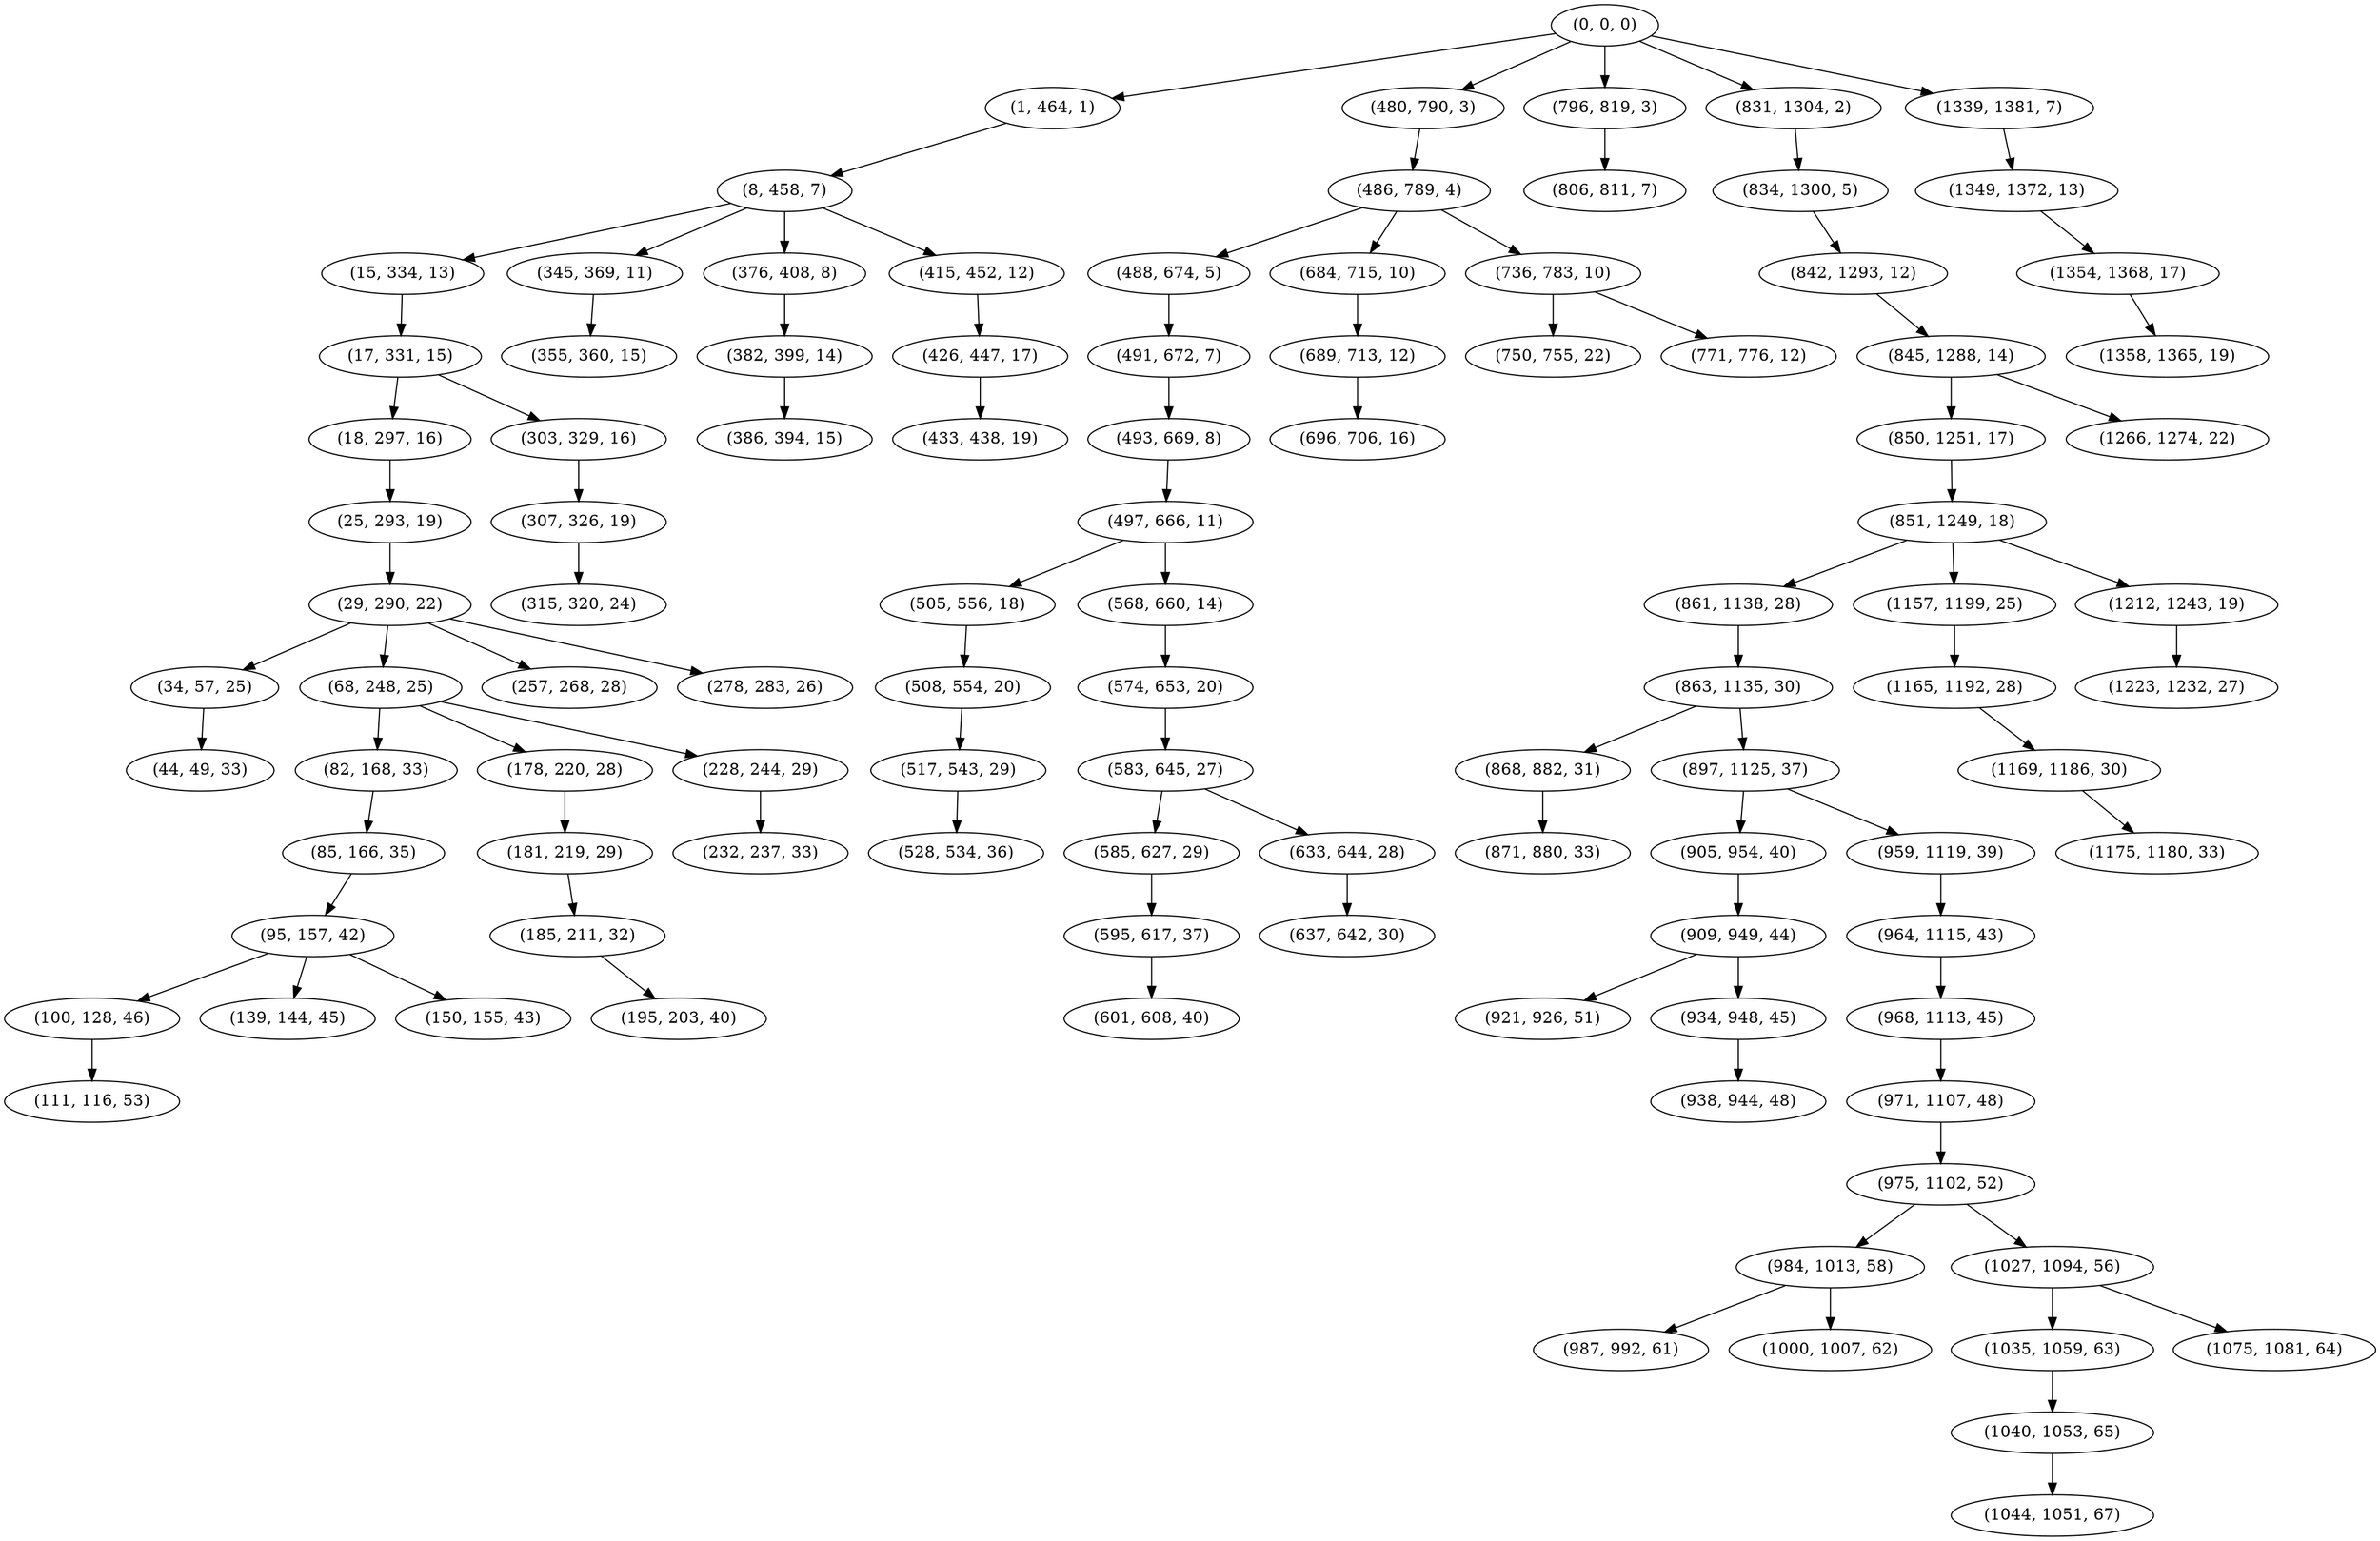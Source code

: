 digraph tree {
    "(0, 0, 0)";
    "(1, 464, 1)";
    "(8, 458, 7)";
    "(15, 334, 13)";
    "(17, 331, 15)";
    "(18, 297, 16)";
    "(25, 293, 19)";
    "(29, 290, 22)";
    "(34, 57, 25)";
    "(44, 49, 33)";
    "(68, 248, 25)";
    "(82, 168, 33)";
    "(85, 166, 35)";
    "(95, 157, 42)";
    "(100, 128, 46)";
    "(111, 116, 53)";
    "(139, 144, 45)";
    "(150, 155, 43)";
    "(178, 220, 28)";
    "(181, 219, 29)";
    "(185, 211, 32)";
    "(195, 203, 40)";
    "(228, 244, 29)";
    "(232, 237, 33)";
    "(257, 268, 28)";
    "(278, 283, 26)";
    "(303, 329, 16)";
    "(307, 326, 19)";
    "(315, 320, 24)";
    "(345, 369, 11)";
    "(355, 360, 15)";
    "(376, 408, 8)";
    "(382, 399, 14)";
    "(386, 394, 15)";
    "(415, 452, 12)";
    "(426, 447, 17)";
    "(433, 438, 19)";
    "(480, 790, 3)";
    "(486, 789, 4)";
    "(488, 674, 5)";
    "(491, 672, 7)";
    "(493, 669, 8)";
    "(497, 666, 11)";
    "(505, 556, 18)";
    "(508, 554, 20)";
    "(517, 543, 29)";
    "(528, 534, 36)";
    "(568, 660, 14)";
    "(574, 653, 20)";
    "(583, 645, 27)";
    "(585, 627, 29)";
    "(595, 617, 37)";
    "(601, 608, 40)";
    "(633, 644, 28)";
    "(637, 642, 30)";
    "(684, 715, 10)";
    "(689, 713, 12)";
    "(696, 706, 16)";
    "(736, 783, 10)";
    "(750, 755, 22)";
    "(771, 776, 12)";
    "(796, 819, 3)";
    "(806, 811, 7)";
    "(831, 1304, 2)";
    "(834, 1300, 5)";
    "(842, 1293, 12)";
    "(845, 1288, 14)";
    "(850, 1251, 17)";
    "(851, 1249, 18)";
    "(861, 1138, 28)";
    "(863, 1135, 30)";
    "(868, 882, 31)";
    "(871, 880, 33)";
    "(897, 1125, 37)";
    "(905, 954, 40)";
    "(909, 949, 44)";
    "(921, 926, 51)";
    "(934, 948, 45)";
    "(938, 944, 48)";
    "(959, 1119, 39)";
    "(964, 1115, 43)";
    "(968, 1113, 45)";
    "(971, 1107, 48)";
    "(975, 1102, 52)";
    "(984, 1013, 58)";
    "(987, 992, 61)";
    "(1000, 1007, 62)";
    "(1027, 1094, 56)";
    "(1035, 1059, 63)";
    "(1040, 1053, 65)";
    "(1044, 1051, 67)";
    "(1075, 1081, 64)";
    "(1157, 1199, 25)";
    "(1165, 1192, 28)";
    "(1169, 1186, 30)";
    "(1175, 1180, 33)";
    "(1212, 1243, 19)";
    "(1223, 1232, 27)";
    "(1266, 1274, 22)";
    "(1339, 1381, 7)";
    "(1349, 1372, 13)";
    "(1354, 1368, 17)";
    "(1358, 1365, 19)";
    "(0, 0, 0)" -> "(1, 464, 1)";
    "(0, 0, 0)" -> "(480, 790, 3)";
    "(0, 0, 0)" -> "(796, 819, 3)";
    "(0, 0, 0)" -> "(831, 1304, 2)";
    "(0, 0, 0)" -> "(1339, 1381, 7)";
    "(1, 464, 1)" -> "(8, 458, 7)";
    "(8, 458, 7)" -> "(15, 334, 13)";
    "(8, 458, 7)" -> "(345, 369, 11)";
    "(8, 458, 7)" -> "(376, 408, 8)";
    "(8, 458, 7)" -> "(415, 452, 12)";
    "(15, 334, 13)" -> "(17, 331, 15)";
    "(17, 331, 15)" -> "(18, 297, 16)";
    "(17, 331, 15)" -> "(303, 329, 16)";
    "(18, 297, 16)" -> "(25, 293, 19)";
    "(25, 293, 19)" -> "(29, 290, 22)";
    "(29, 290, 22)" -> "(34, 57, 25)";
    "(29, 290, 22)" -> "(68, 248, 25)";
    "(29, 290, 22)" -> "(257, 268, 28)";
    "(29, 290, 22)" -> "(278, 283, 26)";
    "(34, 57, 25)" -> "(44, 49, 33)";
    "(68, 248, 25)" -> "(82, 168, 33)";
    "(68, 248, 25)" -> "(178, 220, 28)";
    "(68, 248, 25)" -> "(228, 244, 29)";
    "(82, 168, 33)" -> "(85, 166, 35)";
    "(85, 166, 35)" -> "(95, 157, 42)";
    "(95, 157, 42)" -> "(100, 128, 46)";
    "(95, 157, 42)" -> "(139, 144, 45)";
    "(95, 157, 42)" -> "(150, 155, 43)";
    "(100, 128, 46)" -> "(111, 116, 53)";
    "(178, 220, 28)" -> "(181, 219, 29)";
    "(181, 219, 29)" -> "(185, 211, 32)";
    "(185, 211, 32)" -> "(195, 203, 40)";
    "(228, 244, 29)" -> "(232, 237, 33)";
    "(303, 329, 16)" -> "(307, 326, 19)";
    "(307, 326, 19)" -> "(315, 320, 24)";
    "(345, 369, 11)" -> "(355, 360, 15)";
    "(376, 408, 8)" -> "(382, 399, 14)";
    "(382, 399, 14)" -> "(386, 394, 15)";
    "(415, 452, 12)" -> "(426, 447, 17)";
    "(426, 447, 17)" -> "(433, 438, 19)";
    "(480, 790, 3)" -> "(486, 789, 4)";
    "(486, 789, 4)" -> "(488, 674, 5)";
    "(486, 789, 4)" -> "(684, 715, 10)";
    "(486, 789, 4)" -> "(736, 783, 10)";
    "(488, 674, 5)" -> "(491, 672, 7)";
    "(491, 672, 7)" -> "(493, 669, 8)";
    "(493, 669, 8)" -> "(497, 666, 11)";
    "(497, 666, 11)" -> "(505, 556, 18)";
    "(497, 666, 11)" -> "(568, 660, 14)";
    "(505, 556, 18)" -> "(508, 554, 20)";
    "(508, 554, 20)" -> "(517, 543, 29)";
    "(517, 543, 29)" -> "(528, 534, 36)";
    "(568, 660, 14)" -> "(574, 653, 20)";
    "(574, 653, 20)" -> "(583, 645, 27)";
    "(583, 645, 27)" -> "(585, 627, 29)";
    "(583, 645, 27)" -> "(633, 644, 28)";
    "(585, 627, 29)" -> "(595, 617, 37)";
    "(595, 617, 37)" -> "(601, 608, 40)";
    "(633, 644, 28)" -> "(637, 642, 30)";
    "(684, 715, 10)" -> "(689, 713, 12)";
    "(689, 713, 12)" -> "(696, 706, 16)";
    "(736, 783, 10)" -> "(750, 755, 22)";
    "(736, 783, 10)" -> "(771, 776, 12)";
    "(796, 819, 3)" -> "(806, 811, 7)";
    "(831, 1304, 2)" -> "(834, 1300, 5)";
    "(834, 1300, 5)" -> "(842, 1293, 12)";
    "(842, 1293, 12)" -> "(845, 1288, 14)";
    "(845, 1288, 14)" -> "(850, 1251, 17)";
    "(845, 1288, 14)" -> "(1266, 1274, 22)";
    "(850, 1251, 17)" -> "(851, 1249, 18)";
    "(851, 1249, 18)" -> "(861, 1138, 28)";
    "(851, 1249, 18)" -> "(1157, 1199, 25)";
    "(851, 1249, 18)" -> "(1212, 1243, 19)";
    "(861, 1138, 28)" -> "(863, 1135, 30)";
    "(863, 1135, 30)" -> "(868, 882, 31)";
    "(863, 1135, 30)" -> "(897, 1125, 37)";
    "(868, 882, 31)" -> "(871, 880, 33)";
    "(897, 1125, 37)" -> "(905, 954, 40)";
    "(897, 1125, 37)" -> "(959, 1119, 39)";
    "(905, 954, 40)" -> "(909, 949, 44)";
    "(909, 949, 44)" -> "(921, 926, 51)";
    "(909, 949, 44)" -> "(934, 948, 45)";
    "(934, 948, 45)" -> "(938, 944, 48)";
    "(959, 1119, 39)" -> "(964, 1115, 43)";
    "(964, 1115, 43)" -> "(968, 1113, 45)";
    "(968, 1113, 45)" -> "(971, 1107, 48)";
    "(971, 1107, 48)" -> "(975, 1102, 52)";
    "(975, 1102, 52)" -> "(984, 1013, 58)";
    "(975, 1102, 52)" -> "(1027, 1094, 56)";
    "(984, 1013, 58)" -> "(987, 992, 61)";
    "(984, 1013, 58)" -> "(1000, 1007, 62)";
    "(1027, 1094, 56)" -> "(1035, 1059, 63)";
    "(1027, 1094, 56)" -> "(1075, 1081, 64)";
    "(1035, 1059, 63)" -> "(1040, 1053, 65)";
    "(1040, 1053, 65)" -> "(1044, 1051, 67)";
    "(1157, 1199, 25)" -> "(1165, 1192, 28)";
    "(1165, 1192, 28)" -> "(1169, 1186, 30)";
    "(1169, 1186, 30)" -> "(1175, 1180, 33)";
    "(1212, 1243, 19)" -> "(1223, 1232, 27)";
    "(1339, 1381, 7)" -> "(1349, 1372, 13)";
    "(1349, 1372, 13)" -> "(1354, 1368, 17)";
    "(1354, 1368, 17)" -> "(1358, 1365, 19)";
}
